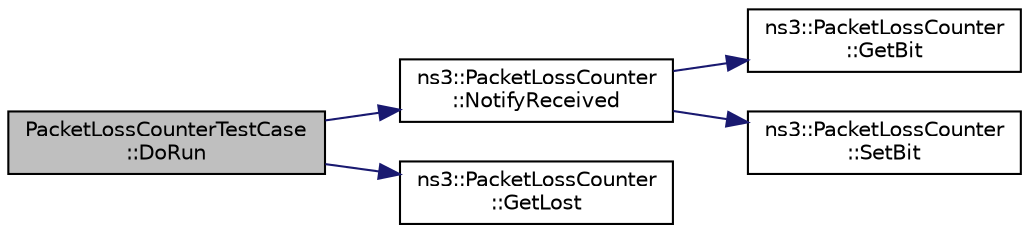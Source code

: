digraph "PacketLossCounterTestCase::DoRun"
{
  edge [fontname="Helvetica",fontsize="10",labelfontname="Helvetica",labelfontsize="10"];
  node [fontname="Helvetica",fontsize="10",shape=record];
  rankdir="LR";
  Node1 [label="PacketLossCounterTestCase\l::DoRun",height=0.2,width=0.4,color="black", fillcolor="grey75", style="filled", fontcolor="black"];
  Node1 -> Node2 [color="midnightblue",fontsize="10",style="solid"];
  Node2 [label="ns3::PacketLossCounter\l::NotifyReceived",height=0.2,width=0.4,color="black", fillcolor="white", style="filled",URL="$de/dad/classns3_1_1PacketLossCounter.html#a3ad5968a1f30dd3d0ca79051f07ba72a",tooltip="Record a successfully received packet. "];
  Node2 -> Node3 [color="midnightblue",fontsize="10",style="solid"];
  Node3 [label="ns3::PacketLossCounter\l::GetBit",height=0.2,width=0.4,color="black", fillcolor="white", style="filled",URL="$de/dad/classns3_1_1PacketLossCounter.html#a548b759d404415f50111047786ee09d0",tooltip="Check if a sequence number in the window has been received. "];
  Node2 -> Node4 [color="midnightblue",fontsize="10",style="solid"];
  Node4 [label="ns3::PacketLossCounter\l::SetBit",height=0.2,width=0.4,color="black", fillcolor="white", style="filled",URL="$de/dad/classns3_1_1PacketLossCounter.html#a196384cef20a0a9134ff61f505773d71",tooltip="Set a sequence number to a given state. "];
  Node1 -> Node5 [color="midnightblue",fontsize="10",style="solid"];
  Node5 [label="ns3::PacketLossCounter\l::GetLost",height=0.2,width=0.4,color="black", fillcolor="white", style="filled",URL="$de/dad/classns3_1_1PacketLossCounter.html#a604d5fe48945a46d0d84328e53baa935",tooltip="Get the number of lost packets. "];
}
